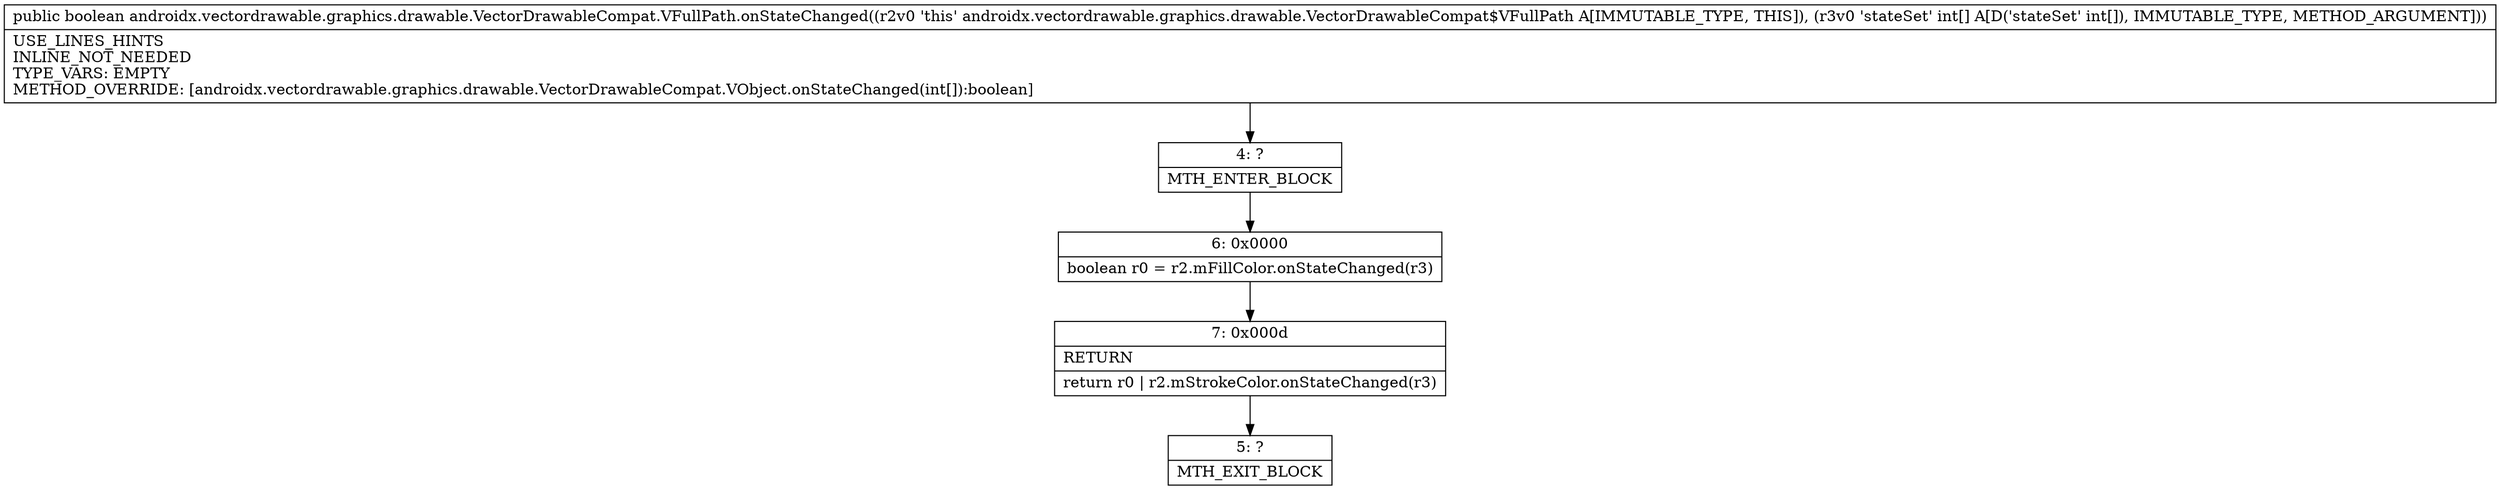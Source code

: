 digraph "CFG forandroidx.vectordrawable.graphics.drawable.VectorDrawableCompat.VFullPath.onStateChanged([I)Z" {
Node_4 [shape=record,label="{4\:\ ?|MTH_ENTER_BLOCK\l}"];
Node_6 [shape=record,label="{6\:\ 0x0000|boolean r0 = r2.mFillColor.onStateChanged(r3)\l}"];
Node_7 [shape=record,label="{7\:\ 0x000d|RETURN\l|return r0 \| r2.mStrokeColor.onStateChanged(r3)\l}"];
Node_5 [shape=record,label="{5\:\ ?|MTH_EXIT_BLOCK\l}"];
MethodNode[shape=record,label="{public boolean androidx.vectordrawable.graphics.drawable.VectorDrawableCompat.VFullPath.onStateChanged((r2v0 'this' androidx.vectordrawable.graphics.drawable.VectorDrawableCompat$VFullPath A[IMMUTABLE_TYPE, THIS]), (r3v0 'stateSet' int[] A[D('stateSet' int[]), IMMUTABLE_TYPE, METHOD_ARGUMENT]))  | USE_LINES_HINTS\lINLINE_NOT_NEEDED\lTYPE_VARS: EMPTY\lMETHOD_OVERRIDE: [androidx.vectordrawable.graphics.drawable.VectorDrawableCompat.VObject.onStateChanged(int[]):boolean]\l}"];
MethodNode -> Node_4;Node_4 -> Node_6;
Node_6 -> Node_7;
Node_7 -> Node_5;
}

